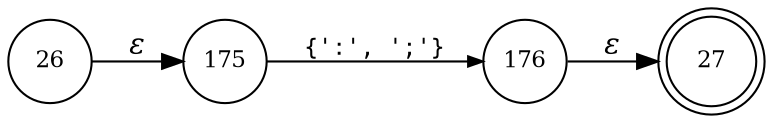 digraph ATN {
rankdir=LR;
s27[fontsize=11, label="27", shape=doublecircle, fixedsize=true, width=.6];
s176[fontsize=11,label="176", shape=circle, fixedsize=true, width=.55, peripheries=1];
s26[fontsize=11,label="26", shape=circle, fixedsize=true, width=.55, peripheries=1];
s175[fontsize=11,label="175", shape=circle, fixedsize=true, width=.55, peripheries=1];
s26 -> s175 [fontname="Times-Italic", label="&epsilon;"];
s175 -> s176 [fontsize=11, fontname="Courier", arrowsize=.7, label = "{':', ';'}", arrowhead = normal];
s176 -> s27 [fontname="Times-Italic", label="&epsilon;"];
}